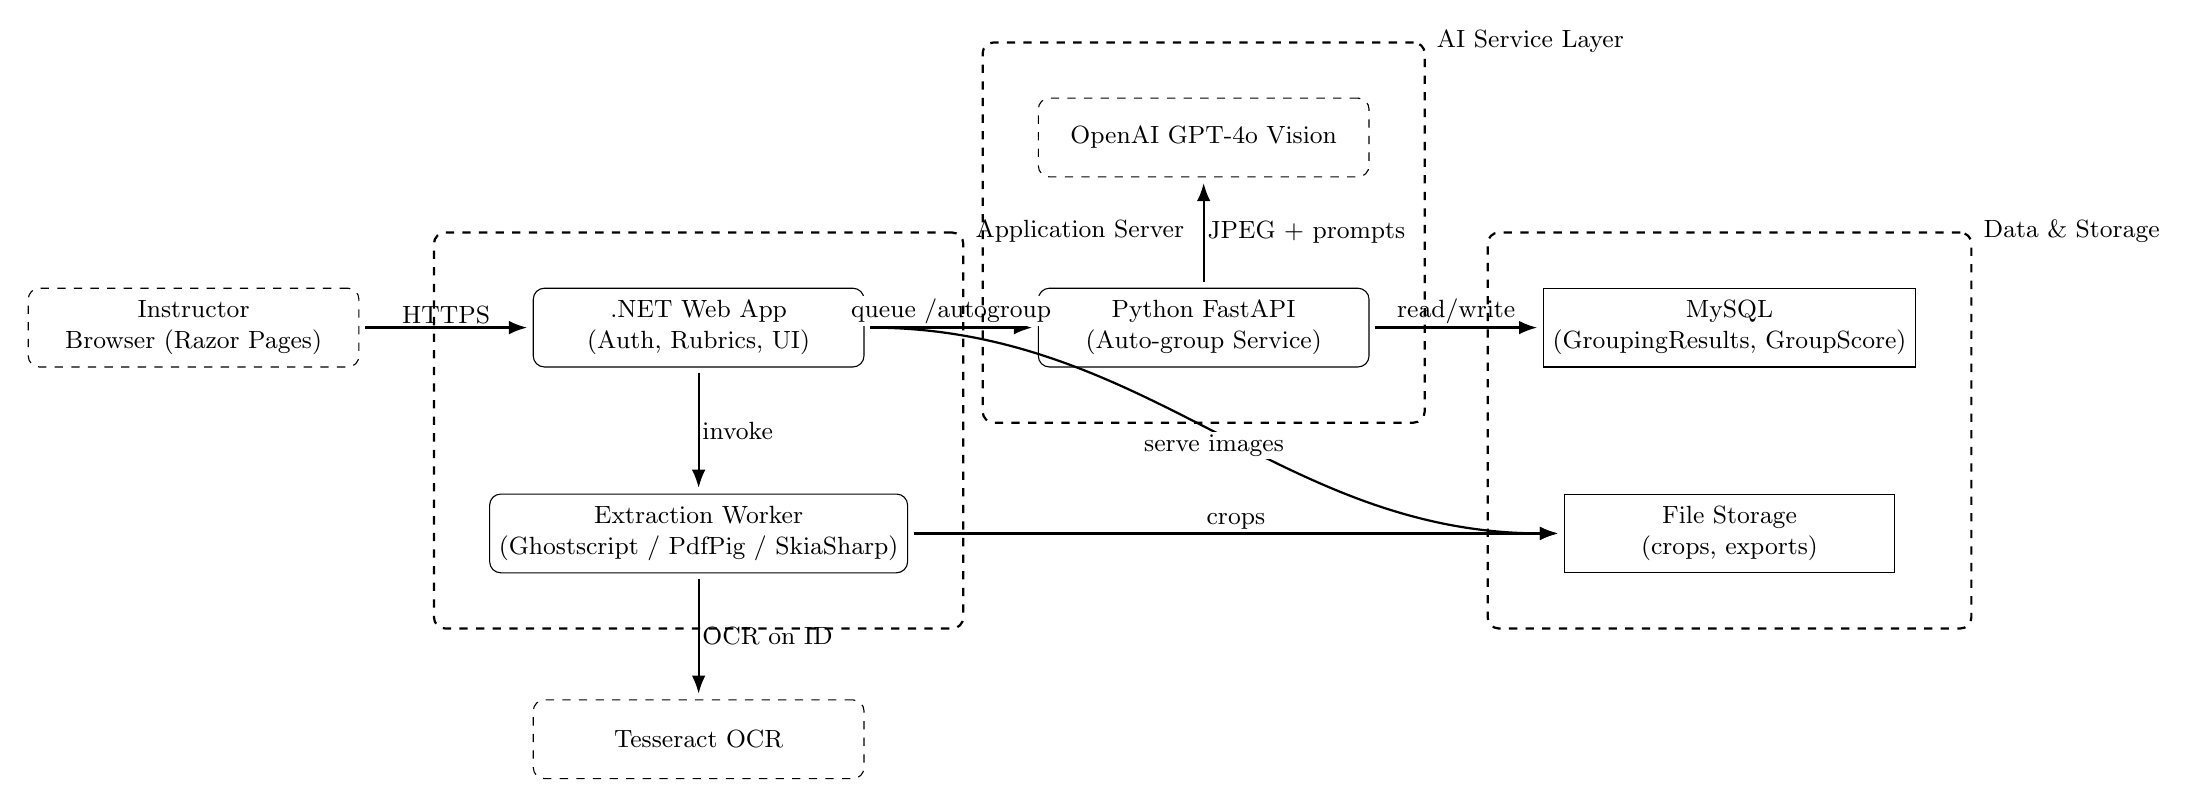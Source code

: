% architecture.tikz — de-cluttered, no overlaps
\begin{tikzpicture}[
  font=\small,
  node distance=12mm and 22mm,
  box/.style={draw,rounded corners,align=center,minimum width=42mm,minimum height=10mm,fill=white},
  ext/.style={box,dashed},
  store/.style={draw,align=center,minimum width=42mm,minimum height=10mm,fill=white},
  zone/.style={draw,rounded corners,thick,dashed,inner sep=7mm,fit=#1},
  arrow/.style={-Latex,thick,shorten >=2pt,shorten <=2pt},
  lbl/.style={midway,fill=white,inner sep=1pt}
]

% --- Nodes (grid layout) ---
\node[ext]                            (ui)     {Instructor\\Browser (Razor Pages)};
\node[box,   right=22mm of ui]        (web)    {.NET Web App\\(Auth, Rubrics, UI)};
\node[box,   right=22mm of web]       (api)    {Python FastAPI\\(Auto-group Service)};
\node[store, right=22mm of api]       (db)     {MySQL\\(GroupingResults, GroupScore)};

\node[box,   below=16mm of web]       (worker) {Extraction Worker\\(Ghostscript / PdfPig / SkiaSharp)};
\node[ext,   below=16mm of worker]    (tess)   {Tesseract OCR};
\node[store, below=16mm of db]        (fs)     {File Storage\\(crops, exports)};
\node[ext,   above=14mm of api]       (openai) {OpenAI GPT-4o Vision};

% --- Flows (labels sit on white so they don't collide) ---
\draw[arrow] (ui)  -- node[lbl,above]{HTTPS} (web);
\draw[arrow] (web) -- node[lbl,above]{queue /autogroup} (api);
\draw[arrow] (api) -- node[lbl,above]{read/write} (db);
\draw[arrow] (api) -- node[lbl,right]{JPEG + prompts} (openai);

\draw[arrow] (web)    -- node[lbl,right]{invoke} (worker);
\draw[arrow] (worker) -- node[lbl,right]{OCR on ID} (tess);

\draw[arrow] (worker) -- node[lbl,above]{crops} (fs.west);
\draw[arrow] (web.east) to[out=0,in=180] node[lbl,below]{serve images} (fs.west);

% (Optional) If you *must* show direct app DB access, uncomment:
% \draw[arrow] (web) to[out=-10,in=180] node[lbl,above]{RW} (db.west);

% --- Zones (moved out a bit) ---
\node[zone={(web) (worker)}] (zoneapp) {};
\node[anchor=west,fill=white,inner sep=1pt]
  at ([xshift=1mm]zoneapp.north east) {Application Server};

\node[zone={(api) (openai)}] (zoneai) {};
\node[anchor=west,fill=white,inner sep=1pt]
  at ([xshift=1mm]zoneai.north east) {AI Service Layer};

\node[zone={(db) (fs)}] (zonedata) {};
\node[anchor=west,fill=white,inner sep=1pt]
  at ([xshift=1mm]zonedata.north east) {Data \& Storage};
\end{tikzpicture}
